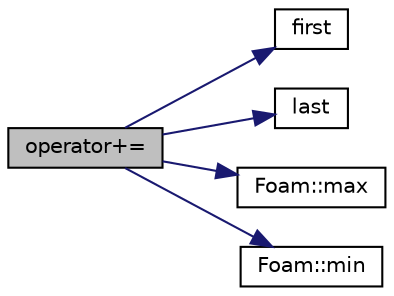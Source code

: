 digraph "operator+="
{
  bgcolor="transparent";
  edge [fontname="Helvetica",fontsize="10",labelfontname="Helvetica",labelfontsize="10"];
  node [fontname="Helvetica",fontsize="10",shape=record];
  rankdir="LR";
  Node1 [label="operator+=",height=0.2,width=0.4,color="black", fillcolor="grey75", style="filled", fontcolor="black"];
  Node1 -> Node2 [color="midnightblue",fontsize="10",style="solid",fontname="Helvetica"];
  Node2 [label="first",height=0.2,width=0.4,color="black",URL="$a01252.html#aa8d2617b9aecb7c5ffadf63f8cafd2d7",tooltip="The (inclusive) lower value of the range. "];
  Node1 -> Node3 [color="midnightblue",fontsize="10",style="solid",fontname="Helvetica"];
  Node3 [label="last",height=0.2,width=0.4,color="black",URL="$a01252.html#a96481a3a0509f36926a0cd24aa8f200c",tooltip="The (inclusive) upper value of the range. "];
  Node1 -> Node4 [color="midnightblue",fontsize="10",style="solid",fontname="Helvetica"];
  Node4 [label="Foam::max",height=0.2,width=0.4,color="black",URL="$a10733.html#ac993e906cf2774ae77e666bc24e81733"];
  Node1 -> Node5 [color="midnightblue",fontsize="10",style="solid",fontname="Helvetica"];
  Node5 [label="Foam::min",height=0.2,width=0.4,color="black",URL="$a10733.html#a253e112ad2d56d96230ff39ea7f442dc"];
}
